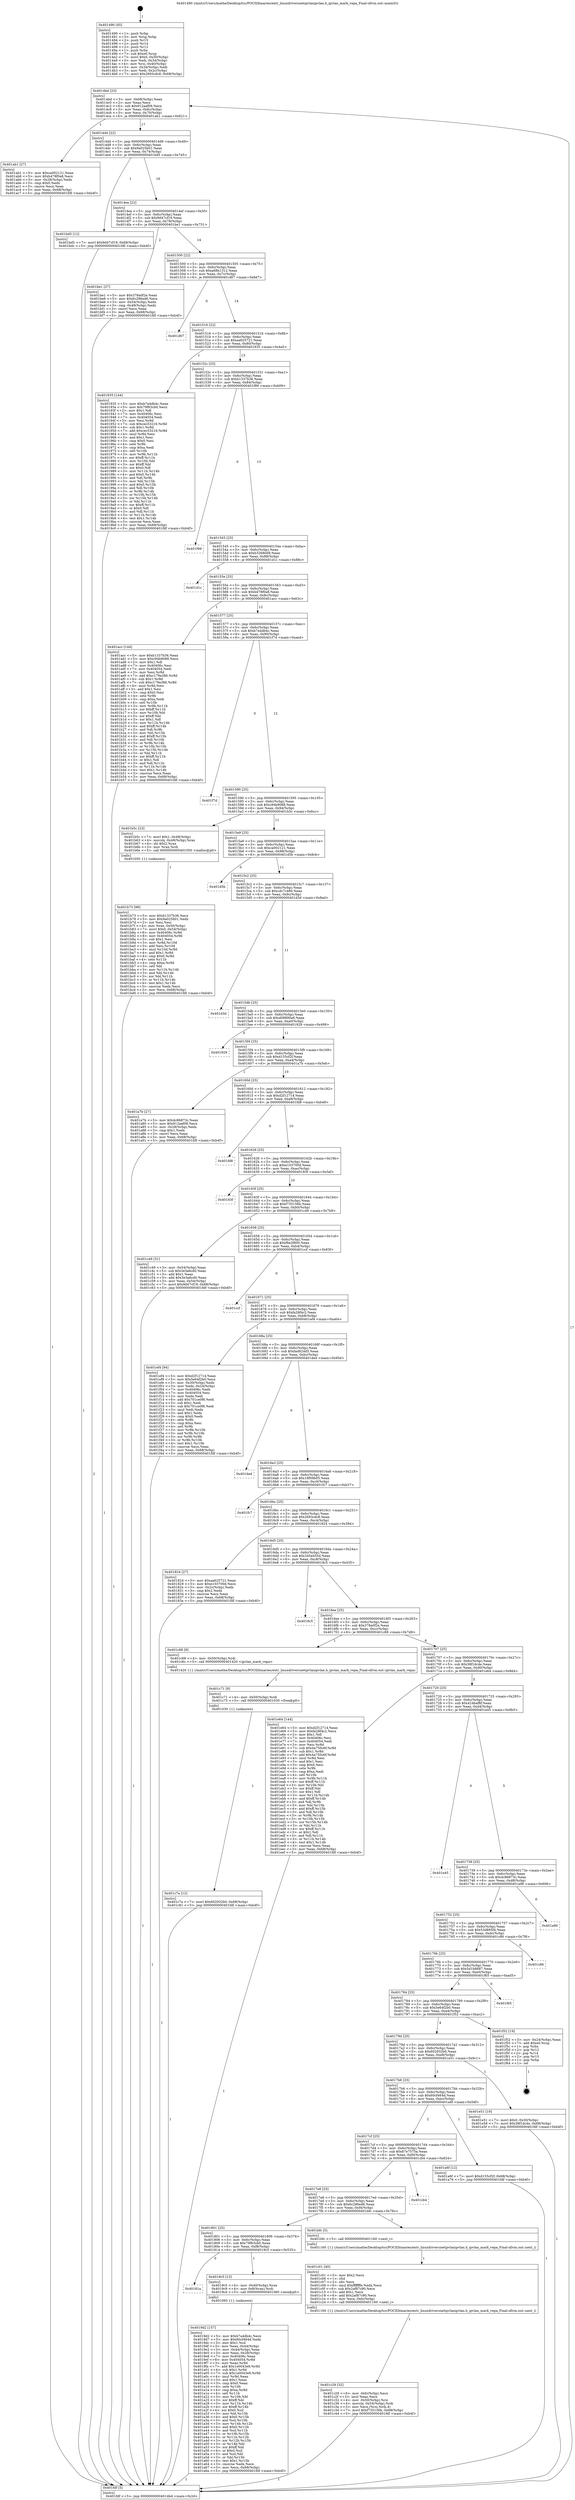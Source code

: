 digraph "0x401490" {
  label = "0x401490 (/mnt/c/Users/mathe/Desktop/tcc/POCII/binaries/extr_linuxdriversnetipvlanipvlan.h_ipvlan_mark_vepa_Final-ollvm.out::main(0))"
  labelloc = "t"
  node[shape=record]

  Entry [label="",width=0.3,height=0.3,shape=circle,fillcolor=black,style=filled]
  "0x4014bd" [label="{
     0x4014bd [23]\l
     | [instrs]\l
     &nbsp;&nbsp;0x4014bd \<+3\>: mov -0x68(%rbp),%eax\l
     &nbsp;&nbsp;0x4014c0 \<+2\>: mov %eax,%ecx\l
     &nbsp;&nbsp;0x4014c2 \<+6\>: sub $0x912aaf09,%ecx\l
     &nbsp;&nbsp;0x4014c8 \<+3\>: mov %eax,-0x6c(%rbp)\l
     &nbsp;&nbsp;0x4014cb \<+3\>: mov %ecx,-0x70(%rbp)\l
     &nbsp;&nbsp;0x4014ce \<+6\>: je 0000000000401ab1 \<main+0x621\>\l
  }"]
  "0x401ab1" [label="{
     0x401ab1 [27]\l
     | [instrs]\l
     &nbsp;&nbsp;0x401ab1 \<+5\>: mov $0xca002121,%eax\l
     &nbsp;&nbsp;0x401ab6 \<+5\>: mov $0xb478f0a8,%ecx\l
     &nbsp;&nbsp;0x401abb \<+3\>: mov -0x28(%rbp),%edx\l
     &nbsp;&nbsp;0x401abe \<+3\>: cmp $0x0,%edx\l
     &nbsp;&nbsp;0x401ac1 \<+3\>: cmove %ecx,%eax\l
     &nbsp;&nbsp;0x401ac4 \<+3\>: mov %eax,-0x68(%rbp)\l
     &nbsp;&nbsp;0x401ac7 \<+5\>: jmp 0000000000401fdf \<main+0xb4f\>\l
  }"]
  "0x4014d4" [label="{
     0x4014d4 [22]\l
     | [instrs]\l
     &nbsp;&nbsp;0x4014d4 \<+5\>: jmp 00000000004014d9 \<main+0x49\>\l
     &nbsp;&nbsp;0x4014d9 \<+3\>: mov -0x6c(%rbp),%eax\l
     &nbsp;&nbsp;0x4014dc \<+5\>: sub $0x9a025b01,%eax\l
     &nbsp;&nbsp;0x4014e1 \<+3\>: mov %eax,-0x74(%rbp)\l
     &nbsp;&nbsp;0x4014e4 \<+6\>: je 0000000000401bd5 \<main+0x745\>\l
  }"]
  Exit [label="",width=0.3,height=0.3,shape=circle,fillcolor=black,style=filled,peripheries=2]
  "0x401bd5" [label="{
     0x401bd5 [12]\l
     | [instrs]\l
     &nbsp;&nbsp;0x401bd5 \<+7\>: movl $0x9d47cf19,-0x68(%rbp)\l
     &nbsp;&nbsp;0x401bdc \<+5\>: jmp 0000000000401fdf \<main+0xb4f\>\l
  }"]
  "0x4014ea" [label="{
     0x4014ea [22]\l
     | [instrs]\l
     &nbsp;&nbsp;0x4014ea \<+5\>: jmp 00000000004014ef \<main+0x5f\>\l
     &nbsp;&nbsp;0x4014ef \<+3\>: mov -0x6c(%rbp),%eax\l
     &nbsp;&nbsp;0x4014f2 \<+5\>: sub $0x9d47cf19,%eax\l
     &nbsp;&nbsp;0x4014f7 \<+3\>: mov %eax,-0x78(%rbp)\l
     &nbsp;&nbsp;0x4014fa \<+6\>: je 0000000000401be1 \<main+0x751\>\l
  }"]
  "0x401c7a" [label="{
     0x401c7a [12]\l
     | [instrs]\l
     &nbsp;&nbsp;0x401c7a \<+7\>: movl $0x602932b0,-0x68(%rbp)\l
     &nbsp;&nbsp;0x401c81 \<+5\>: jmp 0000000000401fdf \<main+0xb4f\>\l
  }"]
  "0x401be1" [label="{
     0x401be1 [27]\l
     | [instrs]\l
     &nbsp;&nbsp;0x401be1 \<+5\>: mov $0x378a0f2e,%eax\l
     &nbsp;&nbsp;0x401be6 \<+5\>: mov $0x6c286ed6,%ecx\l
     &nbsp;&nbsp;0x401beb \<+3\>: mov -0x54(%rbp),%edx\l
     &nbsp;&nbsp;0x401bee \<+3\>: cmp -0x48(%rbp),%edx\l
     &nbsp;&nbsp;0x401bf1 \<+3\>: cmovl %ecx,%eax\l
     &nbsp;&nbsp;0x401bf4 \<+3\>: mov %eax,-0x68(%rbp)\l
     &nbsp;&nbsp;0x401bf7 \<+5\>: jmp 0000000000401fdf \<main+0xb4f\>\l
  }"]
  "0x401500" [label="{
     0x401500 [22]\l
     | [instrs]\l
     &nbsp;&nbsp;0x401500 \<+5\>: jmp 0000000000401505 \<main+0x75\>\l
     &nbsp;&nbsp;0x401505 \<+3\>: mov -0x6c(%rbp),%eax\l
     &nbsp;&nbsp;0x401508 \<+5\>: sub $0xa68b1312,%eax\l
     &nbsp;&nbsp;0x40150d \<+3\>: mov %eax,-0x7c(%rbp)\l
     &nbsp;&nbsp;0x401510 \<+6\>: je 0000000000401d67 \<main+0x8d7\>\l
  }"]
  "0x401c71" [label="{
     0x401c71 [9]\l
     | [instrs]\l
     &nbsp;&nbsp;0x401c71 \<+4\>: mov -0x50(%rbp),%rdi\l
     &nbsp;&nbsp;0x401c75 \<+5\>: call 0000000000401030 \<free@plt\>\l
     | [calls]\l
     &nbsp;&nbsp;0x401030 \{1\} (unknown)\l
  }"]
  "0x401d67" [label="{
     0x401d67\l
  }", style=dashed]
  "0x401516" [label="{
     0x401516 [22]\l
     | [instrs]\l
     &nbsp;&nbsp;0x401516 \<+5\>: jmp 000000000040151b \<main+0x8b\>\l
     &nbsp;&nbsp;0x40151b \<+3\>: mov -0x6c(%rbp),%eax\l
     &nbsp;&nbsp;0x40151e \<+5\>: sub $0xaa625721,%eax\l
     &nbsp;&nbsp;0x401523 \<+3\>: mov %eax,-0x80(%rbp)\l
     &nbsp;&nbsp;0x401526 \<+6\>: je 0000000000401935 \<main+0x4a5\>\l
  }"]
  "0x401c29" [label="{
     0x401c29 [32]\l
     | [instrs]\l
     &nbsp;&nbsp;0x401c29 \<+6\>: mov -0xfc(%rbp),%ecx\l
     &nbsp;&nbsp;0x401c2f \<+3\>: imul %eax,%ecx\l
     &nbsp;&nbsp;0x401c32 \<+4\>: mov -0x50(%rbp),%rsi\l
     &nbsp;&nbsp;0x401c36 \<+4\>: movslq -0x54(%rbp),%rdi\l
     &nbsp;&nbsp;0x401c3a \<+3\>: mov %ecx,(%rsi,%rdi,4)\l
     &nbsp;&nbsp;0x401c3d \<+7\>: movl $0xf735156b,-0x68(%rbp)\l
     &nbsp;&nbsp;0x401c44 \<+5\>: jmp 0000000000401fdf \<main+0xb4f\>\l
  }"]
  "0x401935" [label="{
     0x401935 [144]\l
     | [instrs]\l
     &nbsp;&nbsp;0x401935 \<+5\>: mov $0xb7a4db4c,%eax\l
     &nbsp;&nbsp;0x40193a \<+5\>: mov $0x79f63cb0,%ecx\l
     &nbsp;&nbsp;0x40193f \<+2\>: mov $0x1,%dl\l
     &nbsp;&nbsp;0x401941 \<+7\>: mov 0x40406c,%esi\l
     &nbsp;&nbsp;0x401948 \<+7\>: mov 0x404054,%edi\l
     &nbsp;&nbsp;0x40194f \<+3\>: mov %esi,%r8d\l
     &nbsp;&nbsp;0x401952 \<+7\>: sub $0xcec53216,%r8d\l
     &nbsp;&nbsp;0x401959 \<+4\>: sub $0x1,%r8d\l
     &nbsp;&nbsp;0x40195d \<+7\>: add $0xcec53216,%r8d\l
     &nbsp;&nbsp;0x401964 \<+4\>: imul %r8d,%esi\l
     &nbsp;&nbsp;0x401968 \<+3\>: and $0x1,%esi\l
     &nbsp;&nbsp;0x40196b \<+3\>: cmp $0x0,%esi\l
     &nbsp;&nbsp;0x40196e \<+4\>: sete %r9b\l
     &nbsp;&nbsp;0x401972 \<+3\>: cmp $0xa,%edi\l
     &nbsp;&nbsp;0x401975 \<+4\>: setl %r10b\l
     &nbsp;&nbsp;0x401979 \<+3\>: mov %r9b,%r11b\l
     &nbsp;&nbsp;0x40197c \<+4\>: xor $0xff,%r11b\l
     &nbsp;&nbsp;0x401980 \<+3\>: mov %r10b,%bl\l
     &nbsp;&nbsp;0x401983 \<+3\>: xor $0xff,%bl\l
     &nbsp;&nbsp;0x401986 \<+3\>: xor $0x0,%dl\l
     &nbsp;&nbsp;0x401989 \<+3\>: mov %r11b,%r14b\l
     &nbsp;&nbsp;0x40198c \<+4\>: and $0x0,%r14b\l
     &nbsp;&nbsp;0x401990 \<+3\>: and %dl,%r9b\l
     &nbsp;&nbsp;0x401993 \<+3\>: mov %bl,%r15b\l
     &nbsp;&nbsp;0x401996 \<+4\>: and $0x0,%r15b\l
     &nbsp;&nbsp;0x40199a \<+3\>: and %dl,%r10b\l
     &nbsp;&nbsp;0x40199d \<+3\>: or %r9b,%r14b\l
     &nbsp;&nbsp;0x4019a0 \<+3\>: or %r10b,%r15b\l
     &nbsp;&nbsp;0x4019a3 \<+3\>: xor %r15b,%r14b\l
     &nbsp;&nbsp;0x4019a6 \<+3\>: or %bl,%r11b\l
     &nbsp;&nbsp;0x4019a9 \<+4\>: xor $0xff,%r11b\l
     &nbsp;&nbsp;0x4019ad \<+3\>: or $0x0,%dl\l
     &nbsp;&nbsp;0x4019b0 \<+3\>: and %dl,%r11b\l
     &nbsp;&nbsp;0x4019b3 \<+3\>: or %r11b,%r14b\l
     &nbsp;&nbsp;0x4019b6 \<+4\>: test $0x1,%r14b\l
     &nbsp;&nbsp;0x4019ba \<+3\>: cmovne %ecx,%eax\l
     &nbsp;&nbsp;0x4019bd \<+3\>: mov %eax,-0x68(%rbp)\l
     &nbsp;&nbsp;0x4019c0 \<+5\>: jmp 0000000000401fdf \<main+0xb4f\>\l
  }"]
  "0x40152c" [label="{
     0x40152c [25]\l
     | [instrs]\l
     &nbsp;&nbsp;0x40152c \<+5\>: jmp 0000000000401531 \<main+0xa1\>\l
     &nbsp;&nbsp;0x401531 \<+3\>: mov -0x6c(%rbp),%eax\l
     &nbsp;&nbsp;0x401534 \<+5\>: sub $0xb1337b36,%eax\l
     &nbsp;&nbsp;0x401539 \<+6\>: mov %eax,-0x84(%rbp)\l
     &nbsp;&nbsp;0x40153f \<+6\>: je 0000000000401f99 \<main+0xb09\>\l
  }"]
  "0x401c01" [label="{
     0x401c01 [40]\l
     | [instrs]\l
     &nbsp;&nbsp;0x401c01 \<+5\>: mov $0x2,%ecx\l
     &nbsp;&nbsp;0x401c06 \<+1\>: cltd\l
     &nbsp;&nbsp;0x401c07 \<+2\>: idiv %ecx\l
     &nbsp;&nbsp;0x401c09 \<+6\>: imul $0xfffffffe,%edx,%ecx\l
     &nbsp;&nbsp;0x401c0f \<+6\>: sub $0x2af87c90,%ecx\l
     &nbsp;&nbsp;0x401c15 \<+3\>: add $0x1,%ecx\l
     &nbsp;&nbsp;0x401c18 \<+6\>: add $0x2af87c90,%ecx\l
     &nbsp;&nbsp;0x401c1e \<+6\>: mov %ecx,-0xfc(%rbp)\l
     &nbsp;&nbsp;0x401c24 \<+5\>: call 0000000000401160 \<next_i\>\l
     | [calls]\l
     &nbsp;&nbsp;0x401160 \{1\} (/mnt/c/Users/mathe/Desktop/tcc/POCII/binaries/extr_linuxdriversnetipvlanipvlan.h_ipvlan_mark_vepa_Final-ollvm.out::next_i)\l
  }"]
  "0x401f99" [label="{
     0x401f99\l
  }", style=dashed]
  "0x401545" [label="{
     0x401545 [25]\l
     | [instrs]\l
     &nbsp;&nbsp;0x401545 \<+5\>: jmp 000000000040154a \<main+0xba\>\l
     &nbsp;&nbsp;0x40154a \<+3\>: mov -0x6c(%rbp),%eax\l
     &nbsp;&nbsp;0x40154d \<+5\>: sub $0xb32680d9,%eax\l
     &nbsp;&nbsp;0x401552 \<+6\>: mov %eax,-0x88(%rbp)\l
     &nbsp;&nbsp;0x401558 \<+6\>: je 0000000000401d1c \<main+0x88c\>\l
  }"]
  "0x401b73" [label="{
     0x401b73 [98]\l
     | [instrs]\l
     &nbsp;&nbsp;0x401b73 \<+5\>: mov $0xb1337b36,%ecx\l
     &nbsp;&nbsp;0x401b78 \<+5\>: mov $0x9a025b01,%edx\l
     &nbsp;&nbsp;0x401b7d \<+2\>: xor %esi,%esi\l
     &nbsp;&nbsp;0x401b7f \<+4\>: mov %rax,-0x50(%rbp)\l
     &nbsp;&nbsp;0x401b83 \<+7\>: movl $0x0,-0x54(%rbp)\l
     &nbsp;&nbsp;0x401b8a \<+8\>: mov 0x40406c,%r8d\l
     &nbsp;&nbsp;0x401b92 \<+8\>: mov 0x404054,%r9d\l
     &nbsp;&nbsp;0x401b9a \<+3\>: sub $0x1,%esi\l
     &nbsp;&nbsp;0x401b9d \<+3\>: mov %r8d,%r10d\l
     &nbsp;&nbsp;0x401ba0 \<+3\>: add %esi,%r10d\l
     &nbsp;&nbsp;0x401ba3 \<+4\>: imul %r10d,%r8d\l
     &nbsp;&nbsp;0x401ba7 \<+4\>: and $0x1,%r8d\l
     &nbsp;&nbsp;0x401bab \<+4\>: cmp $0x0,%r8d\l
     &nbsp;&nbsp;0x401baf \<+4\>: sete %r11b\l
     &nbsp;&nbsp;0x401bb3 \<+4\>: cmp $0xa,%r9d\l
     &nbsp;&nbsp;0x401bb7 \<+3\>: setl %bl\l
     &nbsp;&nbsp;0x401bba \<+3\>: mov %r11b,%r14b\l
     &nbsp;&nbsp;0x401bbd \<+3\>: and %bl,%r14b\l
     &nbsp;&nbsp;0x401bc0 \<+3\>: xor %bl,%r11b\l
     &nbsp;&nbsp;0x401bc3 \<+3\>: or %r11b,%r14b\l
     &nbsp;&nbsp;0x401bc6 \<+4\>: test $0x1,%r14b\l
     &nbsp;&nbsp;0x401bca \<+3\>: cmovne %edx,%ecx\l
     &nbsp;&nbsp;0x401bcd \<+3\>: mov %ecx,-0x68(%rbp)\l
     &nbsp;&nbsp;0x401bd0 \<+5\>: jmp 0000000000401fdf \<main+0xb4f\>\l
  }"]
  "0x401d1c" [label="{
     0x401d1c\l
  }", style=dashed]
  "0x40155e" [label="{
     0x40155e [25]\l
     | [instrs]\l
     &nbsp;&nbsp;0x40155e \<+5\>: jmp 0000000000401563 \<main+0xd3\>\l
     &nbsp;&nbsp;0x401563 \<+3\>: mov -0x6c(%rbp),%eax\l
     &nbsp;&nbsp;0x401566 \<+5\>: sub $0xb478f0a8,%eax\l
     &nbsp;&nbsp;0x40156b \<+6\>: mov %eax,-0x8c(%rbp)\l
     &nbsp;&nbsp;0x401571 \<+6\>: je 0000000000401acc \<main+0x63c\>\l
  }"]
  "0x4019d2" [label="{
     0x4019d2 [157]\l
     | [instrs]\l
     &nbsp;&nbsp;0x4019d2 \<+5\>: mov $0xb7a4db4c,%ecx\l
     &nbsp;&nbsp;0x4019d7 \<+5\>: mov $0x60cf464d,%edx\l
     &nbsp;&nbsp;0x4019dc \<+3\>: mov $0x1,%sil\l
     &nbsp;&nbsp;0x4019df \<+3\>: mov %eax,-0x44(%rbp)\l
     &nbsp;&nbsp;0x4019e2 \<+3\>: mov -0x44(%rbp),%eax\l
     &nbsp;&nbsp;0x4019e5 \<+3\>: mov %eax,-0x28(%rbp)\l
     &nbsp;&nbsp;0x4019e8 \<+7\>: mov 0x40406c,%eax\l
     &nbsp;&nbsp;0x4019ef \<+8\>: mov 0x404054,%r8d\l
     &nbsp;&nbsp;0x4019f7 \<+3\>: mov %eax,%r9d\l
     &nbsp;&nbsp;0x4019fa \<+7\>: add $0x1e0043e9,%r9d\l
     &nbsp;&nbsp;0x401a01 \<+4\>: sub $0x1,%r9d\l
     &nbsp;&nbsp;0x401a05 \<+7\>: sub $0x1e0043e9,%r9d\l
     &nbsp;&nbsp;0x401a0c \<+4\>: imul %r9d,%eax\l
     &nbsp;&nbsp;0x401a10 \<+3\>: and $0x1,%eax\l
     &nbsp;&nbsp;0x401a13 \<+3\>: cmp $0x0,%eax\l
     &nbsp;&nbsp;0x401a16 \<+4\>: sete %r10b\l
     &nbsp;&nbsp;0x401a1a \<+4\>: cmp $0xa,%r8d\l
     &nbsp;&nbsp;0x401a1e \<+4\>: setl %r11b\l
     &nbsp;&nbsp;0x401a22 \<+3\>: mov %r10b,%bl\l
     &nbsp;&nbsp;0x401a25 \<+3\>: xor $0xff,%bl\l
     &nbsp;&nbsp;0x401a28 \<+3\>: mov %r11b,%r14b\l
     &nbsp;&nbsp;0x401a2b \<+4\>: xor $0xff,%r14b\l
     &nbsp;&nbsp;0x401a2f \<+4\>: xor $0x0,%sil\l
     &nbsp;&nbsp;0x401a33 \<+3\>: mov %bl,%r15b\l
     &nbsp;&nbsp;0x401a36 \<+4\>: and $0x0,%r15b\l
     &nbsp;&nbsp;0x401a3a \<+3\>: and %sil,%r10b\l
     &nbsp;&nbsp;0x401a3d \<+3\>: mov %r14b,%r12b\l
     &nbsp;&nbsp;0x401a40 \<+4\>: and $0x0,%r12b\l
     &nbsp;&nbsp;0x401a44 \<+3\>: and %sil,%r11b\l
     &nbsp;&nbsp;0x401a47 \<+3\>: or %r10b,%r15b\l
     &nbsp;&nbsp;0x401a4a \<+3\>: or %r11b,%r12b\l
     &nbsp;&nbsp;0x401a4d \<+3\>: xor %r12b,%r15b\l
     &nbsp;&nbsp;0x401a50 \<+3\>: or %r14b,%bl\l
     &nbsp;&nbsp;0x401a53 \<+3\>: xor $0xff,%bl\l
     &nbsp;&nbsp;0x401a56 \<+4\>: or $0x0,%sil\l
     &nbsp;&nbsp;0x401a5a \<+3\>: and %sil,%bl\l
     &nbsp;&nbsp;0x401a5d \<+3\>: or %bl,%r15b\l
     &nbsp;&nbsp;0x401a60 \<+4\>: test $0x1,%r15b\l
     &nbsp;&nbsp;0x401a64 \<+3\>: cmovne %edx,%ecx\l
     &nbsp;&nbsp;0x401a67 \<+3\>: mov %ecx,-0x68(%rbp)\l
     &nbsp;&nbsp;0x401a6a \<+5\>: jmp 0000000000401fdf \<main+0xb4f\>\l
  }"]
  "0x401acc" [label="{
     0x401acc [144]\l
     | [instrs]\l
     &nbsp;&nbsp;0x401acc \<+5\>: mov $0xb1337b36,%eax\l
     &nbsp;&nbsp;0x401ad1 \<+5\>: mov $0xc94b9088,%ecx\l
     &nbsp;&nbsp;0x401ad6 \<+2\>: mov $0x1,%dl\l
     &nbsp;&nbsp;0x401ad8 \<+7\>: mov 0x40406c,%esi\l
     &nbsp;&nbsp;0x401adf \<+7\>: mov 0x404054,%edi\l
     &nbsp;&nbsp;0x401ae6 \<+3\>: mov %esi,%r8d\l
     &nbsp;&nbsp;0x401ae9 \<+7\>: add $0xc179a386,%r8d\l
     &nbsp;&nbsp;0x401af0 \<+4\>: sub $0x1,%r8d\l
     &nbsp;&nbsp;0x401af4 \<+7\>: sub $0xc179a386,%r8d\l
     &nbsp;&nbsp;0x401afb \<+4\>: imul %r8d,%esi\l
     &nbsp;&nbsp;0x401aff \<+3\>: and $0x1,%esi\l
     &nbsp;&nbsp;0x401b02 \<+3\>: cmp $0x0,%esi\l
     &nbsp;&nbsp;0x401b05 \<+4\>: sete %r9b\l
     &nbsp;&nbsp;0x401b09 \<+3\>: cmp $0xa,%edi\l
     &nbsp;&nbsp;0x401b0c \<+4\>: setl %r10b\l
     &nbsp;&nbsp;0x401b10 \<+3\>: mov %r9b,%r11b\l
     &nbsp;&nbsp;0x401b13 \<+4\>: xor $0xff,%r11b\l
     &nbsp;&nbsp;0x401b17 \<+3\>: mov %r10b,%bl\l
     &nbsp;&nbsp;0x401b1a \<+3\>: xor $0xff,%bl\l
     &nbsp;&nbsp;0x401b1d \<+3\>: xor $0x1,%dl\l
     &nbsp;&nbsp;0x401b20 \<+3\>: mov %r11b,%r14b\l
     &nbsp;&nbsp;0x401b23 \<+4\>: and $0xff,%r14b\l
     &nbsp;&nbsp;0x401b27 \<+3\>: and %dl,%r9b\l
     &nbsp;&nbsp;0x401b2a \<+3\>: mov %bl,%r15b\l
     &nbsp;&nbsp;0x401b2d \<+4\>: and $0xff,%r15b\l
     &nbsp;&nbsp;0x401b31 \<+3\>: and %dl,%r10b\l
     &nbsp;&nbsp;0x401b34 \<+3\>: or %r9b,%r14b\l
     &nbsp;&nbsp;0x401b37 \<+3\>: or %r10b,%r15b\l
     &nbsp;&nbsp;0x401b3a \<+3\>: xor %r15b,%r14b\l
     &nbsp;&nbsp;0x401b3d \<+3\>: or %bl,%r11b\l
     &nbsp;&nbsp;0x401b40 \<+4\>: xor $0xff,%r11b\l
     &nbsp;&nbsp;0x401b44 \<+3\>: or $0x1,%dl\l
     &nbsp;&nbsp;0x401b47 \<+3\>: and %dl,%r11b\l
     &nbsp;&nbsp;0x401b4a \<+3\>: or %r11b,%r14b\l
     &nbsp;&nbsp;0x401b4d \<+4\>: test $0x1,%r14b\l
     &nbsp;&nbsp;0x401b51 \<+3\>: cmovne %ecx,%eax\l
     &nbsp;&nbsp;0x401b54 \<+3\>: mov %eax,-0x68(%rbp)\l
     &nbsp;&nbsp;0x401b57 \<+5\>: jmp 0000000000401fdf \<main+0xb4f\>\l
  }"]
  "0x401577" [label="{
     0x401577 [25]\l
     | [instrs]\l
     &nbsp;&nbsp;0x401577 \<+5\>: jmp 000000000040157c \<main+0xec\>\l
     &nbsp;&nbsp;0x40157c \<+3\>: mov -0x6c(%rbp),%eax\l
     &nbsp;&nbsp;0x40157f \<+5\>: sub $0xb7a4db4c,%eax\l
     &nbsp;&nbsp;0x401584 \<+6\>: mov %eax,-0x90(%rbp)\l
     &nbsp;&nbsp;0x40158a \<+6\>: je 0000000000401f7d \<main+0xaed\>\l
  }"]
  "0x40181a" [label="{
     0x40181a\l
  }", style=dashed]
  "0x401f7d" [label="{
     0x401f7d\l
  }", style=dashed]
  "0x401590" [label="{
     0x401590 [25]\l
     | [instrs]\l
     &nbsp;&nbsp;0x401590 \<+5\>: jmp 0000000000401595 \<main+0x105\>\l
     &nbsp;&nbsp;0x401595 \<+3\>: mov -0x6c(%rbp),%eax\l
     &nbsp;&nbsp;0x401598 \<+5\>: sub $0xc94b9088,%eax\l
     &nbsp;&nbsp;0x40159d \<+6\>: mov %eax,-0x94(%rbp)\l
     &nbsp;&nbsp;0x4015a3 \<+6\>: je 0000000000401b5c \<main+0x6cc\>\l
  }"]
  "0x4019c5" [label="{
     0x4019c5 [13]\l
     | [instrs]\l
     &nbsp;&nbsp;0x4019c5 \<+4\>: mov -0x40(%rbp),%rax\l
     &nbsp;&nbsp;0x4019c9 \<+4\>: mov 0x8(%rax),%rdi\l
     &nbsp;&nbsp;0x4019cd \<+5\>: call 0000000000401060 \<atoi@plt\>\l
     | [calls]\l
     &nbsp;&nbsp;0x401060 \{1\} (unknown)\l
  }"]
  "0x401b5c" [label="{
     0x401b5c [23]\l
     | [instrs]\l
     &nbsp;&nbsp;0x401b5c \<+7\>: movl $0x1,-0x48(%rbp)\l
     &nbsp;&nbsp;0x401b63 \<+4\>: movslq -0x48(%rbp),%rax\l
     &nbsp;&nbsp;0x401b67 \<+4\>: shl $0x2,%rax\l
     &nbsp;&nbsp;0x401b6b \<+3\>: mov %rax,%rdi\l
     &nbsp;&nbsp;0x401b6e \<+5\>: call 0000000000401050 \<malloc@plt\>\l
     | [calls]\l
     &nbsp;&nbsp;0x401050 \{1\} (unknown)\l
  }"]
  "0x4015a9" [label="{
     0x4015a9 [25]\l
     | [instrs]\l
     &nbsp;&nbsp;0x4015a9 \<+5\>: jmp 00000000004015ae \<main+0x11e\>\l
     &nbsp;&nbsp;0x4015ae \<+3\>: mov -0x6c(%rbp),%eax\l
     &nbsp;&nbsp;0x4015b1 \<+5\>: sub $0xca002121,%eax\l
     &nbsp;&nbsp;0x4015b6 \<+6\>: mov %eax,-0x98(%rbp)\l
     &nbsp;&nbsp;0x4015bc \<+6\>: je 0000000000401d5b \<main+0x8cb\>\l
  }"]
  "0x401801" [label="{
     0x401801 [25]\l
     | [instrs]\l
     &nbsp;&nbsp;0x401801 \<+5\>: jmp 0000000000401806 \<main+0x376\>\l
     &nbsp;&nbsp;0x401806 \<+3\>: mov -0x6c(%rbp),%eax\l
     &nbsp;&nbsp;0x401809 \<+5\>: sub $0x79f63cb0,%eax\l
     &nbsp;&nbsp;0x40180e \<+6\>: mov %eax,-0xf8(%rbp)\l
     &nbsp;&nbsp;0x401814 \<+6\>: je 00000000004019c5 \<main+0x535\>\l
  }"]
  "0x401d5b" [label="{
     0x401d5b\l
  }", style=dashed]
  "0x4015c2" [label="{
     0x4015c2 [25]\l
     | [instrs]\l
     &nbsp;&nbsp;0x4015c2 \<+5\>: jmp 00000000004015c7 \<main+0x137\>\l
     &nbsp;&nbsp;0x4015c7 \<+3\>: mov -0x6c(%rbp),%eax\l
     &nbsp;&nbsp;0x4015ca \<+5\>: sub $0xcdc7c480,%eax\l
     &nbsp;&nbsp;0x4015cf \<+6\>: mov %eax,-0x9c(%rbp)\l
     &nbsp;&nbsp;0x4015d5 \<+6\>: je 0000000000401d3d \<main+0x8ad\>\l
  }"]
  "0x401bfc" [label="{
     0x401bfc [5]\l
     | [instrs]\l
     &nbsp;&nbsp;0x401bfc \<+5\>: call 0000000000401160 \<next_i\>\l
     | [calls]\l
     &nbsp;&nbsp;0x401160 \{1\} (/mnt/c/Users/mathe/Desktop/tcc/POCII/binaries/extr_linuxdriversnetipvlanipvlan.h_ipvlan_mark_vepa_Final-ollvm.out::next_i)\l
  }"]
  "0x401d3d" [label="{
     0x401d3d\l
  }", style=dashed]
  "0x4015db" [label="{
     0x4015db [25]\l
     | [instrs]\l
     &nbsp;&nbsp;0x4015db \<+5\>: jmp 00000000004015e0 \<main+0x150\>\l
     &nbsp;&nbsp;0x4015e0 \<+3\>: mov -0x6c(%rbp),%eax\l
     &nbsp;&nbsp;0x4015e3 \<+5\>: sub $0xd08890a6,%eax\l
     &nbsp;&nbsp;0x4015e8 \<+6\>: mov %eax,-0xa0(%rbp)\l
     &nbsp;&nbsp;0x4015ee \<+6\>: je 0000000000401929 \<main+0x499\>\l
  }"]
  "0x4017e8" [label="{
     0x4017e8 [25]\l
     | [instrs]\l
     &nbsp;&nbsp;0x4017e8 \<+5\>: jmp 00000000004017ed \<main+0x35d\>\l
     &nbsp;&nbsp;0x4017ed \<+3\>: mov -0x6c(%rbp),%eax\l
     &nbsp;&nbsp;0x4017f0 \<+5\>: sub $0x6c286ed6,%eax\l
     &nbsp;&nbsp;0x4017f5 \<+6\>: mov %eax,-0xf4(%rbp)\l
     &nbsp;&nbsp;0x4017fb \<+6\>: je 0000000000401bfc \<main+0x76c\>\l
  }"]
  "0x401929" [label="{
     0x401929\l
  }", style=dashed]
  "0x4015f4" [label="{
     0x4015f4 [25]\l
     | [instrs]\l
     &nbsp;&nbsp;0x4015f4 \<+5\>: jmp 00000000004015f9 \<main+0x169\>\l
     &nbsp;&nbsp;0x4015f9 \<+3\>: mov -0x6c(%rbp),%eax\l
     &nbsp;&nbsp;0x4015fc \<+5\>: sub $0xd155cf2f,%eax\l
     &nbsp;&nbsp;0x401601 \<+6\>: mov %eax,-0xa4(%rbp)\l
     &nbsp;&nbsp;0x401607 \<+6\>: je 0000000000401a7b \<main+0x5eb\>\l
  }"]
  "0x401cb4" [label="{
     0x401cb4\l
  }", style=dashed]
  "0x401a7b" [label="{
     0x401a7b [27]\l
     | [instrs]\l
     &nbsp;&nbsp;0x401a7b \<+5\>: mov $0x4c86873c,%eax\l
     &nbsp;&nbsp;0x401a80 \<+5\>: mov $0x912aaf09,%ecx\l
     &nbsp;&nbsp;0x401a85 \<+3\>: mov -0x28(%rbp),%edx\l
     &nbsp;&nbsp;0x401a88 \<+3\>: cmp $0x1,%edx\l
     &nbsp;&nbsp;0x401a8b \<+3\>: cmovl %ecx,%eax\l
     &nbsp;&nbsp;0x401a8e \<+3\>: mov %eax,-0x68(%rbp)\l
     &nbsp;&nbsp;0x401a91 \<+5\>: jmp 0000000000401fdf \<main+0xb4f\>\l
  }"]
  "0x40160d" [label="{
     0x40160d [25]\l
     | [instrs]\l
     &nbsp;&nbsp;0x40160d \<+5\>: jmp 0000000000401612 \<main+0x182\>\l
     &nbsp;&nbsp;0x401612 \<+3\>: mov -0x6c(%rbp),%eax\l
     &nbsp;&nbsp;0x401615 \<+5\>: sub $0xd2f12714,%eax\l
     &nbsp;&nbsp;0x40161a \<+6\>: mov %eax,-0xa8(%rbp)\l
     &nbsp;&nbsp;0x401620 \<+6\>: je 0000000000401fd8 \<main+0xb48\>\l
  }"]
  "0x4017cf" [label="{
     0x4017cf [25]\l
     | [instrs]\l
     &nbsp;&nbsp;0x4017cf \<+5\>: jmp 00000000004017d4 \<main+0x344\>\l
     &nbsp;&nbsp;0x4017d4 \<+3\>: mov -0x6c(%rbp),%eax\l
     &nbsp;&nbsp;0x4017d7 \<+5\>: sub $0x67e7575a,%eax\l
     &nbsp;&nbsp;0x4017dc \<+6\>: mov %eax,-0xf0(%rbp)\l
     &nbsp;&nbsp;0x4017e2 \<+6\>: je 0000000000401cb4 \<main+0x824\>\l
  }"]
  "0x401fd8" [label="{
     0x401fd8\l
  }", style=dashed]
  "0x401626" [label="{
     0x401626 [25]\l
     | [instrs]\l
     &nbsp;&nbsp;0x401626 \<+5\>: jmp 000000000040162b \<main+0x19b\>\l
     &nbsp;&nbsp;0x40162b \<+3\>: mov -0x6c(%rbp),%eax\l
     &nbsp;&nbsp;0x40162e \<+5\>: sub $0xe103700d,%eax\l
     &nbsp;&nbsp;0x401633 \<+6\>: mov %eax,-0xac(%rbp)\l
     &nbsp;&nbsp;0x401639 \<+6\>: je 000000000040183f \<main+0x3af\>\l
  }"]
  "0x401a6f" [label="{
     0x401a6f [12]\l
     | [instrs]\l
     &nbsp;&nbsp;0x401a6f \<+7\>: movl $0xd155cf2f,-0x68(%rbp)\l
     &nbsp;&nbsp;0x401a76 \<+5\>: jmp 0000000000401fdf \<main+0xb4f\>\l
  }"]
  "0x40183f" [label="{
     0x40183f\l
  }", style=dashed]
  "0x40163f" [label="{
     0x40163f [25]\l
     | [instrs]\l
     &nbsp;&nbsp;0x40163f \<+5\>: jmp 0000000000401644 \<main+0x1b4\>\l
     &nbsp;&nbsp;0x401644 \<+3\>: mov -0x6c(%rbp),%eax\l
     &nbsp;&nbsp;0x401647 \<+5\>: sub $0xf735156b,%eax\l
     &nbsp;&nbsp;0x40164c \<+6\>: mov %eax,-0xb0(%rbp)\l
     &nbsp;&nbsp;0x401652 \<+6\>: je 0000000000401c49 \<main+0x7b9\>\l
  }"]
  "0x4017b6" [label="{
     0x4017b6 [25]\l
     | [instrs]\l
     &nbsp;&nbsp;0x4017b6 \<+5\>: jmp 00000000004017bb \<main+0x32b\>\l
     &nbsp;&nbsp;0x4017bb \<+3\>: mov -0x6c(%rbp),%eax\l
     &nbsp;&nbsp;0x4017be \<+5\>: sub $0x60cf464d,%eax\l
     &nbsp;&nbsp;0x4017c3 \<+6\>: mov %eax,-0xec(%rbp)\l
     &nbsp;&nbsp;0x4017c9 \<+6\>: je 0000000000401a6f \<main+0x5df\>\l
  }"]
  "0x401c49" [label="{
     0x401c49 [31]\l
     | [instrs]\l
     &nbsp;&nbsp;0x401c49 \<+3\>: mov -0x54(%rbp),%eax\l
     &nbsp;&nbsp;0x401c4c \<+5\>: sub $0x3e3a6cd0,%eax\l
     &nbsp;&nbsp;0x401c51 \<+3\>: add $0x1,%eax\l
     &nbsp;&nbsp;0x401c54 \<+5\>: add $0x3e3a6cd0,%eax\l
     &nbsp;&nbsp;0x401c59 \<+3\>: mov %eax,-0x54(%rbp)\l
     &nbsp;&nbsp;0x401c5c \<+7\>: movl $0x9d47cf19,-0x68(%rbp)\l
     &nbsp;&nbsp;0x401c63 \<+5\>: jmp 0000000000401fdf \<main+0xb4f\>\l
  }"]
  "0x401658" [label="{
     0x401658 [25]\l
     | [instrs]\l
     &nbsp;&nbsp;0x401658 \<+5\>: jmp 000000000040165d \<main+0x1cd\>\l
     &nbsp;&nbsp;0x40165d \<+3\>: mov -0x6c(%rbp),%eax\l
     &nbsp;&nbsp;0x401660 \<+5\>: sub $0xf9a2f800,%eax\l
     &nbsp;&nbsp;0x401665 \<+6\>: mov %eax,-0xb4(%rbp)\l
     &nbsp;&nbsp;0x40166b \<+6\>: je 0000000000401ccf \<main+0x83f\>\l
  }"]
  "0x401e51" [label="{
     0x401e51 [19]\l
     | [instrs]\l
     &nbsp;&nbsp;0x401e51 \<+7\>: movl $0x0,-0x30(%rbp)\l
     &nbsp;&nbsp;0x401e58 \<+7\>: movl $0x38f1dc4e,-0x68(%rbp)\l
     &nbsp;&nbsp;0x401e5f \<+5\>: jmp 0000000000401fdf \<main+0xb4f\>\l
  }"]
  "0x401ccf" [label="{
     0x401ccf\l
  }", style=dashed]
  "0x401671" [label="{
     0x401671 [25]\l
     | [instrs]\l
     &nbsp;&nbsp;0x401671 \<+5\>: jmp 0000000000401676 \<main+0x1e6\>\l
     &nbsp;&nbsp;0x401676 \<+3\>: mov -0x6c(%rbp),%eax\l
     &nbsp;&nbsp;0x401679 \<+5\>: sub $0xfa28f4c2,%eax\l
     &nbsp;&nbsp;0x40167e \<+6\>: mov %eax,-0xb8(%rbp)\l
     &nbsp;&nbsp;0x401684 \<+6\>: je 0000000000401ef4 \<main+0xa64\>\l
  }"]
  "0x40179d" [label="{
     0x40179d [25]\l
     | [instrs]\l
     &nbsp;&nbsp;0x40179d \<+5\>: jmp 00000000004017a2 \<main+0x312\>\l
     &nbsp;&nbsp;0x4017a2 \<+3\>: mov -0x6c(%rbp),%eax\l
     &nbsp;&nbsp;0x4017a5 \<+5\>: sub $0x602932b0,%eax\l
     &nbsp;&nbsp;0x4017aa \<+6\>: mov %eax,-0xe8(%rbp)\l
     &nbsp;&nbsp;0x4017b0 \<+6\>: je 0000000000401e51 \<main+0x9c1\>\l
  }"]
  "0x401ef4" [label="{
     0x401ef4 [94]\l
     | [instrs]\l
     &nbsp;&nbsp;0x401ef4 \<+5\>: mov $0xd2f12714,%eax\l
     &nbsp;&nbsp;0x401ef9 \<+5\>: mov $0x5e64f2b0,%ecx\l
     &nbsp;&nbsp;0x401efe \<+3\>: mov -0x30(%rbp),%edx\l
     &nbsp;&nbsp;0x401f01 \<+3\>: mov %edx,-0x24(%rbp)\l
     &nbsp;&nbsp;0x401f04 \<+7\>: mov 0x40406c,%edx\l
     &nbsp;&nbsp;0x401f0b \<+7\>: mov 0x404054,%esi\l
     &nbsp;&nbsp;0x401f12 \<+2\>: mov %edx,%edi\l
     &nbsp;&nbsp;0x401f14 \<+6\>: add $0x701ce0f6,%edi\l
     &nbsp;&nbsp;0x401f1a \<+3\>: sub $0x1,%edi\l
     &nbsp;&nbsp;0x401f1d \<+6\>: sub $0x701ce0f6,%edi\l
     &nbsp;&nbsp;0x401f23 \<+3\>: imul %edi,%edx\l
     &nbsp;&nbsp;0x401f26 \<+3\>: and $0x1,%edx\l
     &nbsp;&nbsp;0x401f29 \<+3\>: cmp $0x0,%edx\l
     &nbsp;&nbsp;0x401f2c \<+4\>: sete %r8b\l
     &nbsp;&nbsp;0x401f30 \<+3\>: cmp $0xa,%esi\l
     &nbsp;&nbsp;0x401f33 \<+4\>: setl %r9b\l
     &nbsp;&nbsp;0x401f37 \<+3\>: mov %r8b,%r10b\l
     &nbsp;&nbsp;0x401f3a \<+3\>: and %r9b,%r10b\l
     &nbsp;&nbsp;0x401f3d \<+3\>: xor %r9b,%r8b\l
     &nbsp;&nbsp;0x401f40 \<+3\>: or %r8b,%r10b\l
     &nbsp;&nbsp;0x401f43 \<+4\>: test $0x1,%r10b\l
     &nbsp;&nbsp;0x401f47 \<+3\>: cmovne %ecx,%eax\l
     &nbsp;&nbsp;0x401f4a \<+3\>: mov %eax,-0x68(%rbp)\l
     &nbsp;&nbsp;0x401f4d \<+5\>: jmp 0000000000401fdf \<main+0xb4f\>\l
  }"]
  "0x40168a" [label="{
     0x40168a [25]\l
     | [instrs]\l
     &nbsp;&nbsp;0x40168a \<+5\>: jmp 000000000040168f \<main+0x1ff\>\l
     &nbsp;&nbsp;0x40168f \<+3\>: mov -0x6c(%rbp),%eax\l
     &nbsp;&nbsp;0x401692 \<+5\>: sub $0xfad824d5,%eax\l
     &nbsp;&nbsp;0x401697 \<+6\>: mov %eax,-0xbc(%rbp)\l
     &nbsp;&nbsp;0x40169d \<+6\>: je 0000000000401ded \<main+0x95d\>\l
  }"]
  "0x401f52" [label="{
     0x401f52 [19]\l
     | [instrs]\l
     &nbsp;&nbsp;0x401f52 \<+3\>: mov -0x24(%rbp),%eax\l
     &nbsp;&nbsp;0x401f55 \<+7\>: add $0xe0,%rsp\l
     &nbsp;&nbsp;0x401f5c \<+1\>: pop %rbx\l
     &nbsp;&nbsp;0x401f5d \<+2\>: pop %r12\l
     &nbsp;&nbsp;0x401f5f \<+2\>: pop %r14\l
     &nbsp;&nbsp;0x401f61 \<+2\>: pop %r15\l
     &nbsp;&nbsp;0x401f63 \<+1\>: pop %rbp\l
     &nbsp;&nbsp;0x401f64 \<+1\>: ret\l
  }"]
  "0x401ded" [label="{
     0x401ded\l
  }", style=dashed]
  "0x4016a3" [label="{
     0x4016a3 [25]\l
     | [instrs]\l
     &nbsp;&nbsp;0x4016a3 \<+5\>: jmp 00000000004016a8 \<main+0x218\>\l
     &nbsp;&nbsp;0x4016a8 \<+3\>: mov -0x6c(%rbp),%eax\l
     &nbsp;&nbsp;0x4016ab \<+5\>: sub $0x18f09b05,%eax\l
     &nbsp;&nbsp;0x4016b0 \<+6\>: mov %eax,-0xc0(%rbp)\l
     &nbsp;&nbsp;0x4016b6 \<+6\>: je 0000000000401fc7 \<main+0xb37\>\l
  }"]
  "0x401784" [label="{
     0x401784 [25]\l
     | [instrs]\l
     &nbsp;&nbsp;0x401784 \<+5\>: jmp 0000000000401789 \<main+0x2f9\>\l
     &nbsp;&nbsp;0x401789 \<+3\>: mov -0x6c(%rbp),%eax\l
     &nbsp;&nbsp;0x40178c \<+5\>: sub $0x5e64f2b0,%eax\l
     &nbsp;&nbsp;0x401791 \<+6\>: mov %eax,-0xe4(%rbp)\l
     &nbsp;&nbsp;0x401797 \<+6\>: je 0000000000401f52 \<main+0xac2\>\l
  }"]
  "0x401fc7" [label="{
     0x401fc7\l
  }", style=dashed]
  "0x4016bc" [label="{
     0x4016bc [25]\l
     | [instrs]\l
     &nbsp;&nbsp;0x4016bc \<+5\>: jmp 00000000004016c1 \<main+0x231\>\l
     &nbsp;&nbsp;0x4016c1 \<+3\>: mov -0x6c(%rbp),%eax\l
     &nbsp;&nbsp;0x4016c4 \<+5\>: sub $0x2693cdc8,%eax\l
     &nbsp;&nbsp;0x4016c9 \<+6\>: mov %eax,-0xc4(%rbp)\l
     &nbsp;&nbsp;0x4016cf \<+6\>: je 0000000000401824 \<main+0x394\>\l
  }"]
  "0x401f65" [label="{
     0x401f65\l
  }", style=dashed]
  "0x401824" [label="{
     0x401824 [27]\l
     | [instrs]\l
     &nbsp;&nbsp;0x401824 \<+5\>: mov $0xaa625721,%eax\l
     &nbsp;&nbsp;0x401829 \<+5\>: mov $0xe103700d,%ecx\l
     &nbsp;&nbsp;0x40182e \<+3\>: mov -0x2c(%rbp),%edx\l
     &nbsp;&nbsp;0x401831 \<+3\>: cmp $0x2,%edx\l
     &nbsp;&nbsp;0x401834 \<+3\>: cmovne %ecx,%eax\l
     &nbsp;&nbsp;0x401837 \<+3\>: mov %eax,-0x68(%rbp)\l
     &nbsp;&nbsp;0x40183a \<+5\>: jmp 0000000000401fdf \<main+0xb4f\>\l
  }"]
  "0x4016d5" [label="{
     0x4016d5 [25]\l
     | [instrs]\l
     &nbsp;&nbsp;0x4016d5 \<+5\>: jmp 00000000004016da \<main+0x24a\>\l
     &nbsp;&nbsp;0x4016da \<+3\>: mov -0x6c(%rbp),%eax\l
     &nbsp;&nbsp;0x4016dd \<+5\>: sub $0x345e455d,%eax\l
     &nbsp;&nbsp;0x4016e2 \<+6\>: mov %eax,-0xc8(%rbp)\l
     &nbsp;&nbsp;0x4016e8 \<+6\>: je 00000000004018c5 \<main+0x435\>\l
  }"]
  "0x401fdf" [label="{
     0x401fdf [5]\l
     | [instrs]\l
     &nbsp;&nbsp;0x401fdf \<+5\>: jmp 00000000004014bd \<main+0x2d\>\l
  }"]
  "0x401490" [label="{
     0x401490 [45]\l
     | [instrs]\l
     &nbsp;&nbsp;0x401490 \<+1\>: push %rbp\l
     &nbsp;&nbsp;0x401491 \<+3\>: mov %rsp,%rbp\l
     &nbsp;&nbsp;0x401494 \<+2\>: push %r15\l
     &nbsp;&nbsp;0x401496 \<+2\>: push %r14\l
     &nbsp;&nbsp;0x401498 \<+2\>: push %r12\l
     &nbsp;&nbsp;0x40149a \<+1\>: push %rbx\l
     &nbsp;&nbsp;0x40149b \<+7\>: sub $0xe0,%rsp\l
     &nbsp;&nbsp;0x4014a2 \<+7\>: movl $0x0,-0x30(%rbp)\l
     &nbsp;&nbsp;0x4014a9 \<+3\>: mov %edi,-0x34(%rbp)\l
     &nbsp;&nbsp;0x4014ac \<+4\>: mov %rsi,-0x40(%rbp)\l
     &nbsp;&nbsp;0x4014b0 \<+3\>: mov -0x34(%rbp),%edi\l
     &nbsp;&nbsp;0x4014b3 \<+3\>: mov %edi,-0x2c(%rbp)\l
     &nbsp;&nbsp;0x4014b6 \<+7\>: movl $0x2693cdc8,-0x68(%rbp)\l
  }"]
  "0x40176b" [label="{
     0x40176b [25]\l
     | [instrs]\l
     &nbsp;&nbsp;0x40176b \<+5\>: jmp 0000000000401770 \<main+0x2e0\>\l
     &nbsp;&nbsp;0x401770 \<+3\>: mov -0x6c(%rbp),%eax\l
     &nbsp;&nbsp;0x401773 \<+5\>: sub $0x5d1b8687,%eax\l
     &nbsp;&nbsp;0x401778 \<+6\>: mov %eax,-0xe0(%rbp)\l
     &nbsp;&nbsp;0x40177e \<+6\>: je 0000000000401f65 \<main+0xad5\>\l
  }"]
  "0x4018c5" [label="{
     0x4018c5\l
  }", style=dashed]
  "0x4016ee" [label="{
     0x4016ee [25]\l
     | [instrs]\l
     &nbsp;&nbsp;0x4016ee \<+5\>: jmp 00000000004016f3 \<main+0x263\>\l
     &nbsp;&nbsp;0x4016f3 \<+3\>: mov -0x6c(%rbp),%eax\l
     &nbsp;&nbsp;0x4016f6 \<+5\>: sub $0x378a0f2e,%eax\l
     &nbsp;&nbsp;0x4016fb \<+6\>: mov %eax,-0xcc(%rbp)\l
     &nbsp;&nbsp;0x401701 \<+6\>: je 0000000000401c68 \<main+0x7d8\>\l
  }"]
  "0x401c86" [label="{
     0x401c86\l
  }", style=dashed]
  "0x401c68" [label="{
     0x401c68 [9]\l
     | [instrs]\l
     &nbsp;&nbsp;0x401c68 \<+4\>: mov -0x50(%rbp),%rdi\l
     &nbsp;&nbsp;0x401c6c \<+5\>: call 0000000000401420 \<ipvlan_mark_vepa\>\l
     | [calls]\l
     &nbsp;&nbsp;0x401420 \{1\} (/mnt/c/Users/mathe/Desktop/tcc/POCII/binaries/extr_linuxdriversnetipvlanipvlan.h_ipvlan_mark_vepa_Final-ollvm.out::ipvlan_mark_vepa)\l
  }"]
  "0x401707" [label="{
     0x401707 [25]\l
     | [instrs]\l
     &nbsp;&nbsp;0x401707 \<+5\>: jmp 000000000040170c \<main+0x27c\>\l
     &nbsp;&nbsp;0x40170c \<+3\>: mov -0x6c(%rbp),%eax\l
     &nbsp;&nbsp;0x40170f \<+5\>: sub $0x38f1dc4e,%eax\l
     &nbsp;&nbsp;0x401714 \<+6\>: mov %eax,-0xd0(%rbp)\l
     &nbsp;&nbsp;0x40171a \<+6\>: je 0000000000401e64 \<main+0x9d4\>\l
  }"]
  "0x401752" [label="{
     0x401752 [25]\l
     | [instrs]\l
     &nbsp;&nbsp;0x401752 \<+5\>: jmp 0000000000401757 \<main+0x2c7\>\l
     &nbsp;&nbsp;0x401757 \<+3\>: mov -0x6c(%rbp),%eax\l
     &nbsp;&nbsp;0x40175a \<+5\>: sub $0x53d895f4,%eax\l
     &nbsp;&nbsp;0x40175f \<+6\>: mov %eax,-0xdc(%rbp)\l
     &nbsp;&nbsp;0x401765 \<+6\>: je 0000000000401c86 \<main+0x7f6\>\l
  }"]
  "0x401e64" [label="{
     0x401e64 [144]\l
     | [instrs]\l
     &nbsp;&nbsp;0x401e64 \<+5\>: mov $0xd2f12714,%eax\l
     &nbsp;&nbsp;0x401e69 \<+5\>: mov $0xfa28f4c2,%ecx\l
     &nbsp;&nbsp;0x401e6e \<+2\>: mov $0x1,%dl\l
     &nbsp;&nbsp;0x401e70 \<+7\>: mov 0x40406c,%esi\l
     &nbsp;&nbsp;0x401e77 \<+7\>: mov 0x404054,%edi\l
     &nbsp;&nbsp;0x401e7e \<+3\>: mov %esi,%r8d\l
     &nbsp;&nbsp;0x401e81 \<+7\>: sub $0x4a750c6f,%r8d\l
     &nbsp;&nbsp;0x401e88 \<+4\>: sub $0x1,%r8d\l
     &nbsp;&nbsp;0x401e8c \<+7\>: add $0x4a750c6f,%r8d\l
     &nbsp;&nbsp;0x401e93 \<+4\>: imul %r8d,%esi\l
     &nbsp;&nbsp;0x401e97 \<+3\>: and $0x1,%esi\l
     &nbsp;&nbsp;0x401e9a \<+3\>: cmp $0x0,%esi\l
     &nbsp;&nbsp;0x401e9d \<+4\>: sete %r9b\l
     &nbsp;&nbsp;0x401ea1 \<+3\>: cmp $0xa,%edi\l
     &nbsp;&nbsp;0x401ea4 \<+4\>: setl %r10b\l
     &nbsp;&nbsp;0x401ea8 \<+3\>: mov %r9b,%r11b\l
     &nbsp;&nbsp;0x401eab \<+4\>: xor $0xff,%r11b\l
     &nbsp;&nbsp;0x401eaf \<+3\>: mov %r10b,%bl\l
     &nbsp;&nbsp;0x401eb2 \<+3\>: xor $0xff,%bl\l
     &nbsp;&nbsp;0x401eb5 \<+3\>: xor $0x1,%dl\l
     &nbsp;&nbsp;0x401eb8 \<+3\>: mov %r11b,%r14b\l
     &nbsp;&nbsp;0x401ebb \<+4\>: and $0xff,%r14b\l
     &nbsp;&nbsp;0x401ebf \<+3\>: and %dl,%r9b\l
     &nbsp;&nbsp;0x401ec2 \<+3\>: mov %bl,%r15b\l
     &nbsp;&nbsp;0x401ec5 \<+4\>: and $0xff,%r15b\l
     &nbsp;&nbsp;0x401ec9 \<+3\>: and %dl,%r10b\l
     &nbsp;&nbsp;0x401ecc \<+3\>: or %r9b,%r14b\l
     &nbsp;&nbsp;0x401ecf \<+3\>: or %r10b,%r15b\l
     &nbsp;&nbsp;0x401ed2 \<+3\>: xor %r15b,%r14b\l
     &nbsp;&nbsp;0x401ed5 \<+3\>: or %bl,%r11b\l
     &nbsp;&nbsp;0x401ed8 \<+4\>: xor $0xff,%r11b\l
     &nbsp;&nbsp;0x401edc \<+3\>: or $0x1,%dl\l
     &nbsp;&nbsp;0x401edf \<+3\>: and %dl,%r11b\l
     &nbsp;&nbsp;0x401ee2 \<+3\>: or %r11b,%r14b\l
     &nbsp;&nbsp;0x401ee5 \<+4\>: test $0x1,%r14b\l
     &nbsp;&nbsp;0x401ee9 \<+3\>: cmovne %ecx,%eax\l
     &nbsp;&nbsp;0x401eec \<+3\>: mov %eax,-0x68(%rbp)\l
     &nbsp;&nbsp;0x401eef \<+5\>: jmp 0000000000401fdf \<main+0xb4f\>\l
  }"]
  "0x401720" [label="{
     0x401720 [25]\l
     | [instrs]\l
     &nbsp;&nbsp;0x401720 \<+5\>: jmp 0000000000401725 \<main+0x295\>\l
     &nbsp;&nbsp;0x401725 \<+3\>: mov -0x6c(%rbp),%eax\l
     &nbsp;&nbsp;0x401728 \<+5\>: sub $0x424baf8f,%eax\l
     &nbsp;&nbsp;0x40172d \<+6\>: mov %eax,-0xd4(%rbp)\l
     &nbsp;&nbsp;0x401733 \<+6\>: je 0000000000401e45 \<main+0x9b5\>\l
  }"]
  "0x401a96" [label="{
     0x401a96\l
  }", style=dashed]
  "0x401e45" [label="{
     0x401e45\l
  }", style=dashed]
  "0x401739" [label="{
     0x401739 [25]\l
     | [instrs]\l
     &nbsp;&nbsp;0x401739 \<+5\>: jmp 000000000040173e \<main+0x2ae\>\l
     &nbsp;&nbsp;0x40173e \<+3\>: mov -0x6c(%rbp),%eax\l
     &nbsp;&nbsp;0x401741 \<+5\>: sub $0x4c86873c,%eax\l
     &nbsp;&nbsp;0x401746 \<+6\>: mov %eax,-0xd8(%rbp)\l
     &nbsp;&nbsp;0x40174c \<+6\>: je 0000000000401a96 \<main+0x606\>\l
  }"]
  Entry -> "0x401490" [label=" 1"]
  "0x4014bd" -> "0x401ab1" [label=" 1"]
  "0x4014bd" -> "0x4014d4" [label=" 17"]
  "0x401f52" -> Exit [label=" 1"]
  "0x4014d4" -> "0x401bd5" [label=" 1"]
  "0x4014d4" -> "0x4014ea" [label=" 16"]
  "0x401ef4" -> "0x401fdf" [label=" 1"]
  "0x4014ea" -> "0x401be1" [label=" 2"]
  "0x4014ea" -> "0x401500" [label=" 14"]
  "0x401e64" -> "0x401fdf" [label=" 1"]
  "0x401500" -> "0x401d67" [label=" 0"]
  "0x401500" -> "0x401516" [label=" 14"]
  "0x401e51" -> "0x401fdf" [label=" 1"]
  "0x401516" -> "0x401935" [label=" 1"]
  "0x401516" -> "0x40152c" [label=" 13"]
  "0x401c7a" -> "0x401fdf" [label=" 1"]
  "0x40152c" -> "0x401f99" [label=" 0"]
  "0x40152c" -> "0x401545" [label=" 13"]
  "0x401c71" -> "0x401c7a" [label=" 1"]
  "0x401545" -> "0x401d1c" [label=" 0"]
  "0x401545" -> "0x40155e" [label=" 13"]
  "0x401c68" -> "0x401c71" [label=" 1"]
  "0x40155e" -> "0x401acc" [label=" 1"]
  "0x40155e" -> "0x401577" [label=" 12"]
  "0x401c49" -> "0x401fdf" [label=" 1"]
  "0x401577" -> "0x401f7d" [label=" 0"]
  "0x401577" -> "0x401590" [label=" 12"]
  "0x401c29" -> "0x401fdf" [label=" 1"]
  "0x401590" -> "0x401b5c" [label=" 1"]
  "0x401590" -> "0x4015a9" [label=" 11"]
  "0x401c01" -> "0x401c29" [label=" 1"]
  "0x4015a9" -> "0x401d5b" [label=" 0"]
  "0x4015a9" -> "0x4015c2" [label=" 11"]
  "0x401be1" -> "0x401fdf" [label=" 2"]
  "0x4015c2" -> "0x401d3d" [label=" 0"]
  "0x4015c2" -> "0x4015db" [label=" 11"]
  "0x401bd5" -> "0x401fdf" [label=" 1"]
  "0x4015db" -> "0x401929" [label=" 0"]
  "0x4015db" -> "0x4015f4" [label=" 11"]
  "0x401b5c" -> "0x401b73" [label=" 1"]
  "0x4015f4" -> "0x401a7b" [label=" 1"]
  "0x4015f4" -> "0x40160d" [label=" 10"]
  "0x401acc" -> "0x401fdf" [label=" 1"]
  "0x40160d" -> "0x401fd8" [label=" 0"]
  "0x40160d" -> "0x401626" [label=" 10"]
  "0x401a7b" -> "0x401fdf" [label=" 1"]
  "0x401626" -> "0x40183f" [label=" 0"]
  "0x401626" -> "0x40163f" [label=" 10"]
  "0x401a6f" -> "0x401fdf" [label=" 1"]
  "0x40163f" -> "0x401c49" [label=" 1"]
  "0x40163f" -> "0x401658" [label=" 9"]
  "0x4019c5" -> "0x4019d2" [label=" 1"]
  "0x401658" -> "0x401ccf" [label=" 0"]
  "0x401658" -> "0x401671" [label=" 9"]
  "0x401801" -> "0x40181a" [label=" 0"]
  "0x401671" -> "0x401ef4" [label=" 1"]
  "0x401671" -> "0x40168a" [label=" 8"]
  "0x401bfc" -> "0x401c01" [label=" 1"]
  "0x40168a" -> "0x401ded" [label=" 0"]
  "0x40168a" -> "0x4016a3" [label=" 8"]
  "0x4017e8" -> "0x401801" [label=" 1"]
  "0x4016a3" -> "0x401fc7" [label=" 0"]
  "0x4016a3" -> "0x4016bc" [label=" 8"]
  "0x401b73" -> "0x401fdf" [label=" 1"]
  "0x4016bc" -> "0x401824" [label=" 1"]
  "0x4016bc" -> "0x4016d5" [label=" 7"]
  "0x401824" -> "0x401fdf" [label=" 1"]
  "0x401490" -> "0x4014bd" [label=" 1"]
  "0x401fdf" -> "0x4014bd" [label=" 17"]
  "0x401935" -> "0x401fdf" [label=" 1"]
  "0x4017cf" -> "0x4017e8" [label=" 2"]
  "0x4016d5" -> "0x4018c5" [label=" 0"]
  "0x4016d5" -> "0x4016ee" [label=" 7"]
  "0x401ab1" -> "0x401fdf" [label=" 1"]
  "0x4016ee" -> "0x401c68" [label=" 1"]
  "0x4016ee" -> "0x401707" [label=" 6"]
  "0x4017b6" -> "0x4017cf" [label=" 2"]
  "0x401707" -> "0x401e64" [label=" 1"]
  "0x401707" -> "0x401720" [label=" 5"]
  "0x4019d2" -> "0x401fdf" [label=" 1"]
  "0x401720" -> "0x401e45" [label=" 0"]
  "0x401720" -> "0x401739" [label=" 5"]
  "0x40179d" -> "0x4017b6" [label=" 3"]
  "0x401739" -> "0x401a96" [label=" 0"]
  "0x401739" -> "0x401752" [label=" 5"]
  "0x4017b6" -> "0x401a6f" [label=" 1"]
  "0x401752" -> "0x401c86" [label=" 0"]
  "0x401752" -> "0x40176b" [label=" 5"]
  "0x4017cf" -> "0x401cb4" [label=" 0"]
  "0x40176b" -> "0x401f65" [label=" 0"]
  "0x40176b" -> "0x401784" [label=" 5"]
  "0x4017e8" -> "0x401bfc" [label=" 1"]
  "0x401784" -> "0x401f52" [label=" 1"]
  "0x401784" -> "0x40179d" [label=" 4"]
  "0x401801" -> "0x4019c5" [label=" 1"]
  "0x40179d" -> "0x401e51" [label=" 1"]
}
